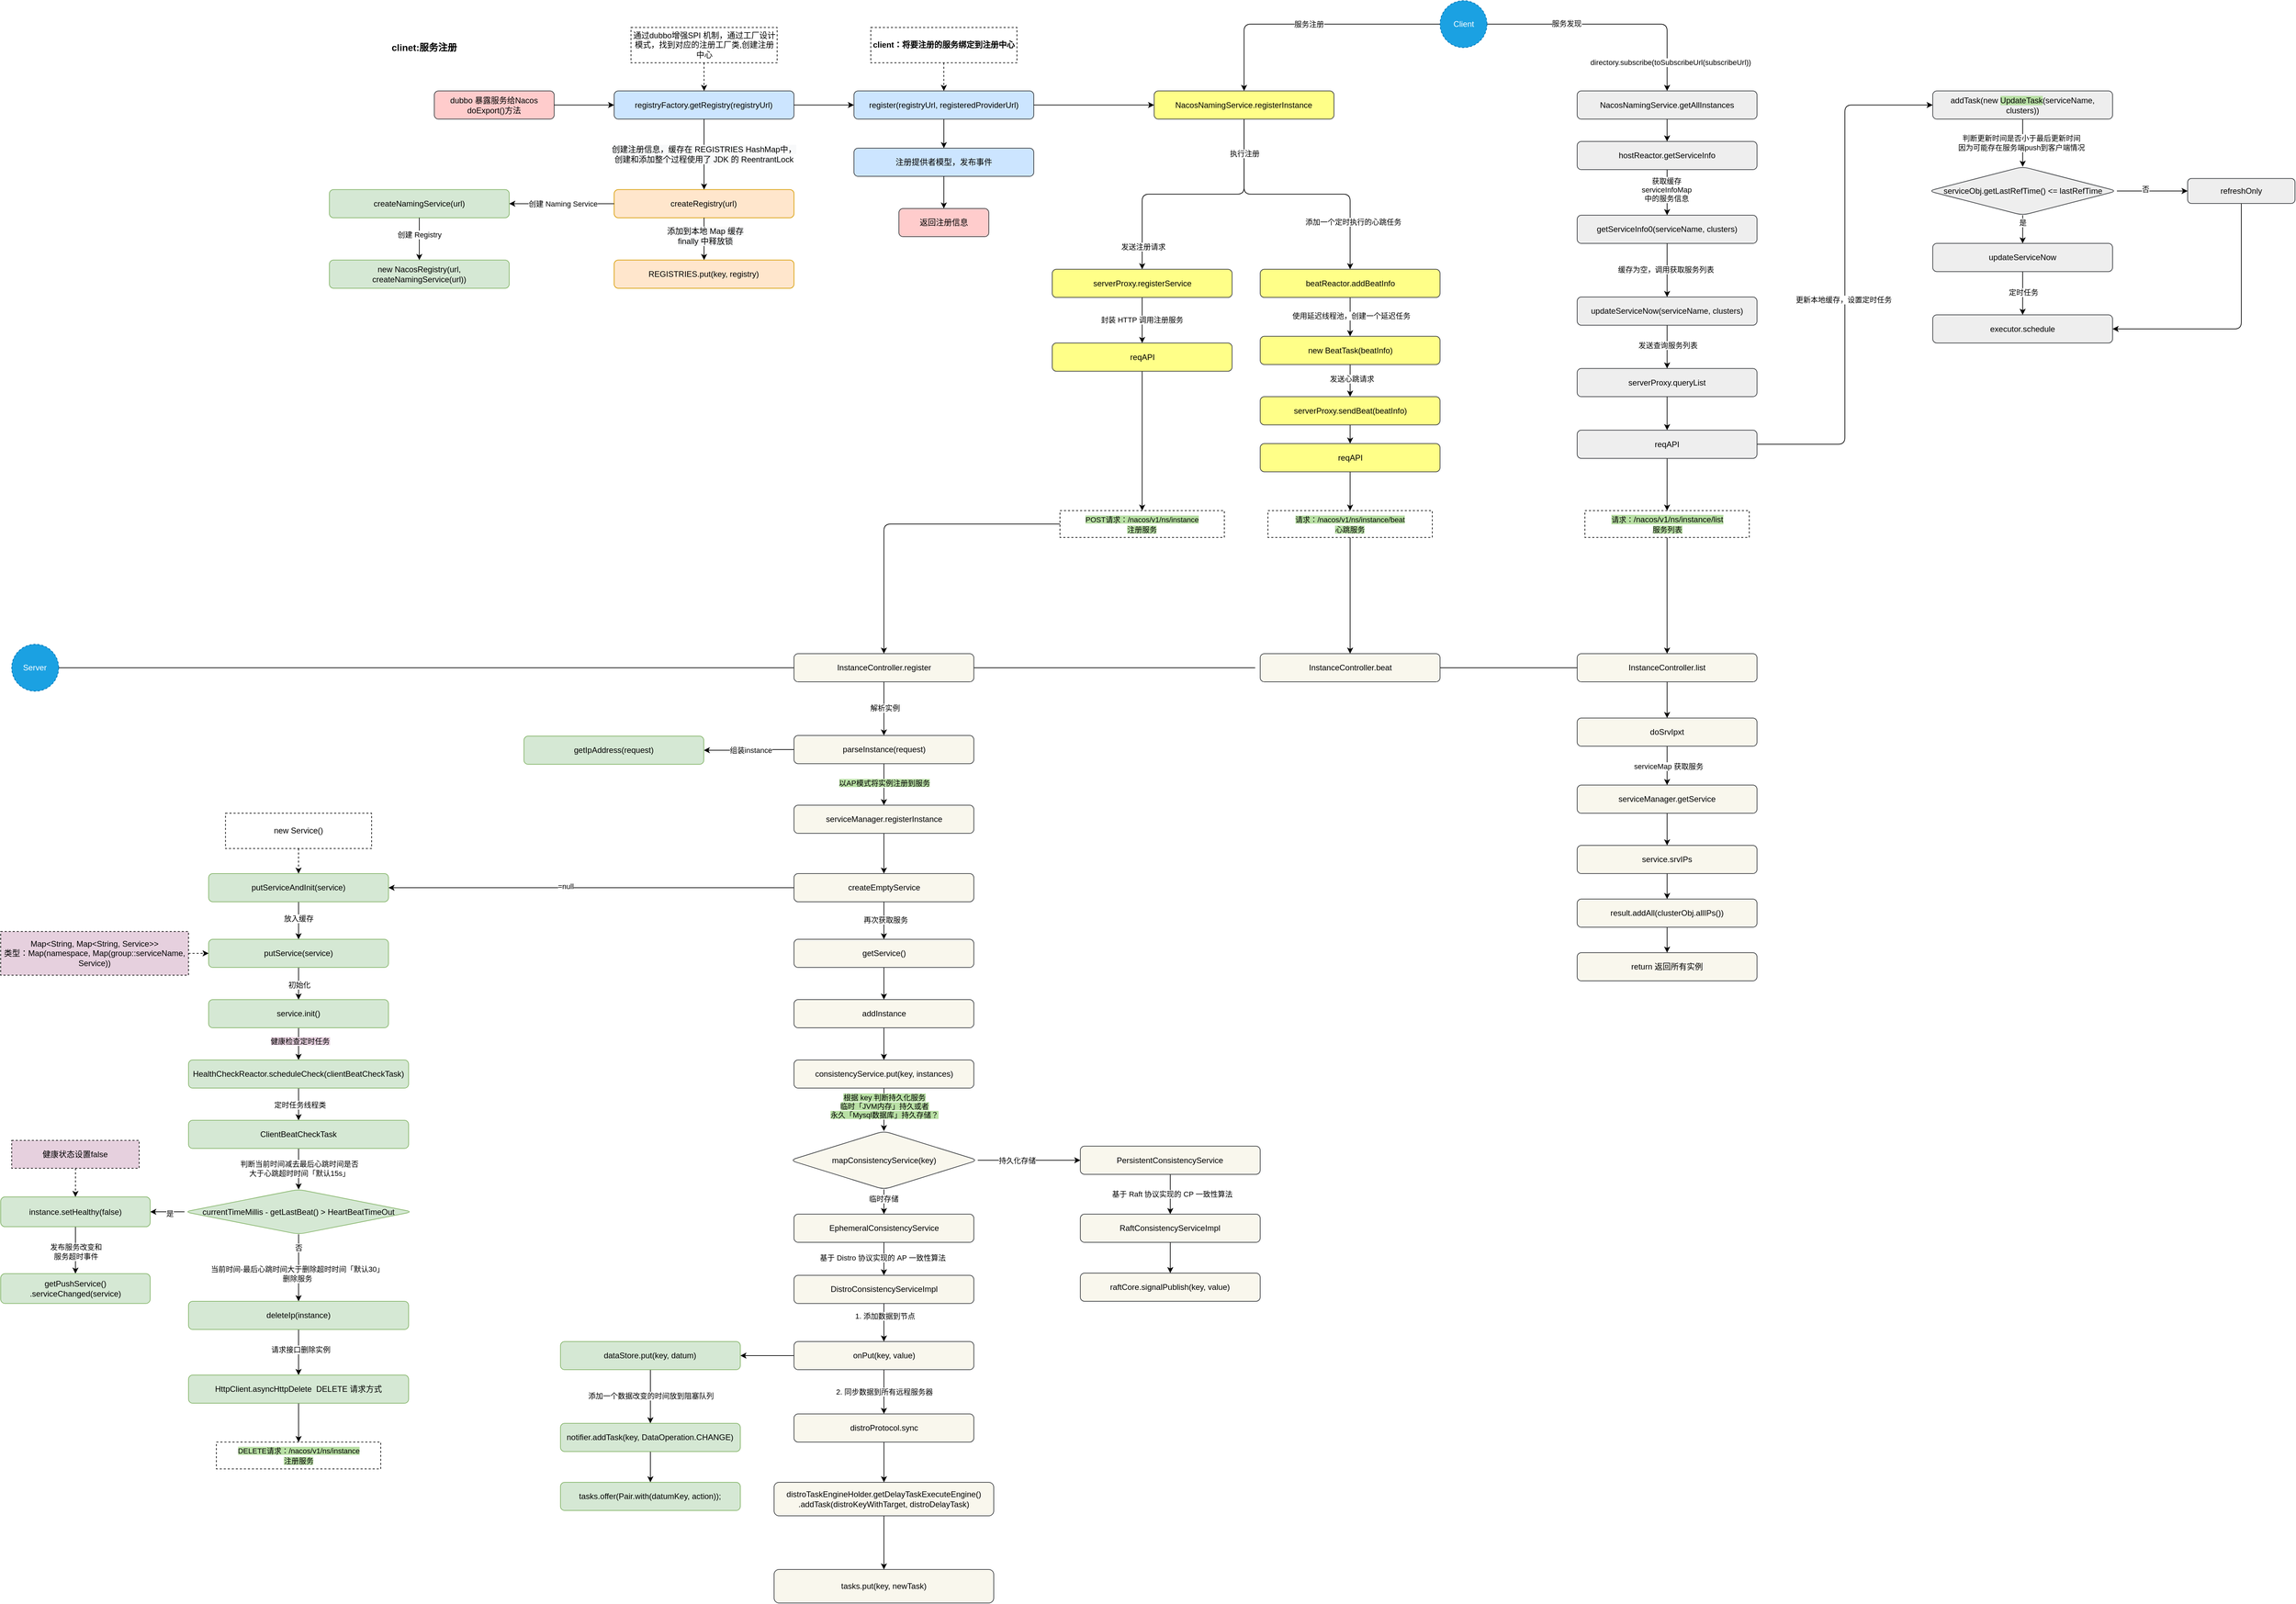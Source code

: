 <mxfile version="14.1.2" type="github">
  <diagram id="Wsj4afVeevuhm8IvAsYv" name="第 1 页">
    <mxGraphModel dx="4651" dy="886" grid="1" gridSize="10" guides="1" tooltips="1" connect="1" arrows="1" fold="1" page="1" pageScale="1" pageWidth="3300" pageHeight="2339" math="0" shadow="0">
      <root>
        <mxCell id="0" />
        <mxCell id="1" parent="0" />
        <mxCell id="NISNzgCOaCl-4DxK-km3-28" value="注册提供者模型，发布事件" style="rounded=1;whiteSpace=wrap;html=1;strokeColor=#36393d;fillColor=#cce5ff;" vertex="1" parent="1">
          <mxGeometry x="801.915" y="250.001" width="268.085" height="42.051" as="geometry" />
        </mxCell>
        <mxCell id="NISNzgCOaCl-4DxK-km3-29" value="" style="edgeStyle=orthogonalEdgeStyle;rounded=1;orthogonalLoop=1;jettySize=auto;html=1;" edge="1" parent="1" source="NISNzgCOaCl-4DxK-km3-24" target="NISNzgCOaCl-4DxK-km3-28">
          <mxGeometry relative="1" as="geometry" />
        </mxCell>
        <mxCell id="NISNzgCOaCl-4DxK-km3-33" value="" style="edgeStyle=orthogonalEdgeStyle;rounded=1;orthogonalLoop=1;jettySize=auto;html=1;" edge="1" parent="1" source="NISNzgCOaCl-4DxK-km3-28" target="NISNzgCOaCl-4DxK-km3-32">
          <mxGeometry relative="1" as="geometry" />
        </mxCell>
        <mxCell id="NISNzgCOaCl-4DxK-km3-32" value="返回注册信息" style="rounded=1;whiteSpace=wrap;html=1;strokeColor=#36393d;fillColor=#ffcccc;" vertex="1" parent="1">
          <mxGeometry x="868.936" y="340.001" width="134.043" height="42.051" as="geometry" />
        </mxCell>
        <mxCell id="NISNzgCOaCl-4DxK-km3-1" value="dubbo 暴露服务给Nacos&lt;br&gt;doExport()方法" style="rounded=1;whiteSpace=wrap;html=1;strokeColor=#36393d;fillColor=#ffcccc;" vertex="1" parent="1">
          <mxGeometry x="176.383" y="164.615" width="178.723" height="42.051" as="geometry" />
        </mxCell>
        <mxCell id="NISNzgCOaCl-4DxK-km3-2" value="registryFactory.getRegistry(registryUrl)" style="rounded=1;whiteSpace=wrap;html=1;strokeColor=#36393d;fillColor=#cce5ff;" vertex="1" parent="1">
          <mxGeometry x="444.468" y="164.615" width="268.085" height="42.051" as="geometry" />
        </mxCell>
        <mxCell id="NISNzgCOaCl-4DxK-km3-3" value="" style="edgeStyle=orthogonalEdgeStyle;rounded=1;orthogonalLoop=1;jettySize=auto;html=1;" edge="1" parent="1" source="NISNzgCOaCl-4DxK-km3-1" target="NISNzgCOaCl-4DxK-km3-2">
          <mxGeometry x="20" y="70" as="geometry" />
        </mxCell>
        <mxCell id="NISNzgCOaCl-4DxK-km3-6" value="" style="edgeStyle=orthogonalEdgeStyle;rounded=1;orthogonalLoop=1;jettySize=auto;html=1;dashed=1;" edge="1" parent="1" source="NISNzgCOaCl-4DxK-km3-5" target="NISNzgCOaCl-4DxK-km3-2">
          <mxGeometry x="20" y="70" as="geometry" />
        </mxCell>
        <mxCell id="NISNzgCOaCl-4DxK-km3-5" value="通过dubbo增强SPI 机制，通过工厂设计模式，找到对应的注册工厂类,创建注册中心" style="text;html=1;fillColor=none;align=center;verticalAlign=middle;whiteSpace=wrap;rounded=0;strokeColor=#000000;dashed=1;" vertex="1" parent="1">
          <mxGeometry x="469.601" y="70" width="217.819" height="52.564" as="geometry" />
        </mxCell>
        <mxCell id="NISNzgCOaCl-4DxK-km3-7" value="createRegistry(url)" style="rounded=1;whiteSpace=wrap;html=1;strokeColor=#d79b00;fillColor=#ffe6cc;" vertex="1" parent="1">
          <mxGeometry x="444.468" y="311.795" width="268.085" height="42.051" as="geometry" />
        </mxCell>
        <mxCell id="NISNzgCOaCl-4DxK-km3-8" value="" style="edgeStyle=orthogonalEdgeStyle;rounded=1;orthogonalLoop=1;jettySize=auto;html=1;" edge="1" parent="1" source="NISNzgCOaCl-4DxK-km3-2" target="NISNzgCOaCl-4DxK-km3-7">
          <mxGeometry x="20" y="70" as="geometry" />
        </mxCell>
        <mxCell id="NISNzgCOaCl-4DxK-km3-22" value="&lt;span style=&quot;font-size: 12px ; background-color: rgb(248 , 249 , 250)&quot;&gt;创建注册信息，缓存在&amp;nbsp;REGISTRIES HashMap中，&lt;br&gt;创建和添加整个过程使用了 JDK 的&amp;nbsp;ReentrantLock&lt;/span&gt;" style="edgeLabel;html=1;align=center;verticalAlign=middle;resizable=0;points=[];" vertex="1" connectable="0" parent="NISNzgCOaCl-4DxK-km3-8">
          <mxGeometry x="-0.013" y="-1" relative="1" as="geometry">
            <mxPoint as="offset" />
          </mxGeometry>
        </mxCell>
        <mxCell id="NISNzgCOaCl-4DxK-km3-11" value="createNamingService(url)" style="rounded=1;whiteSpace=wrap;html=1;strokeColor=#82b366;fillColor=#d5e8d4;" vertex="1" parent="1">
          <mxGeometry x="20" y="311.795" width="268.085" height="42.051" as="geometry" />
        </mxCell>
        <mxCell id="NISNzgCOaCl-4DxK-km3-12" value="" style="edgeStyle=orthogonalEdgeStyle;rounded=1;orthogonalLoop=1;jettySize=auto;html=1;" edge="1" parent="1" source="NISNzgCOaCl-4DxK-km3-7" target="NISNzgCOaCl-4DxK-km3-11">
          <mxGeometry x="20" y="70" as="geometry" />
        </mxCell>
        <mxCell id="NISNzgCOaCl-4DxK-km3-13" value="创建 Naming Service" style="edgeLabel;html=1;align=center;verticalAlign=middle;resizable=0;points=[];" vertex="1" connectable="0" parent="NISNzgCOaCl-4DxK-km3-12">
          <mxGeometry x="-0.114" y="3" relative="1" as="geometry">
            <mxPoint x="-7.65" y="-3" as="offset" />
          </mxGeometry>
        </mxCell>
        <mxCell id="NISNzgCOaCl-4DxK-km3-14" value="new NacosRegistry(url, createNamingService(url))" style="rounded=1;whiteSpace=wrap;html=1;strokeColor=#82b366;fillColor=#d5e8d4;" vertex="1" parent="1">
          <mxGeometry x="20" y="416.923" width="268.085" height="42.051" as="geometry" />
        </mxCell>
        <mxCell id="NISNzgCOaCl-4DxK-km3-15" value="" style="edgeStyle=orthogonalEdgeStyle;rounded=1;orthogonalLoop=1;jettySize=auto;html=1;" edge="1" parent="1" source="NISNzgCOaCl-4DxK-km3-11" target="NISNzgCOaCl-4DxK-km3-14">
          <mxGeometry x="20" y="70" as="geometry" />
        </mxCell>
        <mxCell id="NISNzgCOaCl-4DxK-km3-16" value="创建 Registry" style="edgeLabel;html=1;align=center;verticalAlign=middle;resizable=0;points=[];" vertex="1" connectable="0" parent="NISNzgCOaCl-4DxK-km3-15">
          <mxGeometry x="-0.2" relative="1" as="geometry">
            <mxPoint as="offset" />
          </mxGeometry>
        </mxCell>
        <mxCell id="NISNzgCOaCl-4DxK-km3-17" value="REGISTRIES.put(key, registry)" style="rounded=1;whiteSpace=wrap;html=1;strokeColor=#d79b00;fillColor=#ffe6cc;" vertex="1" parent="1">
          <mxGeometry x="444.468" y="416.919" width="268.085" height="42.051" as="geometry" />
        </mxCell>
        <mxCell id="NISNzgCOaCl-4DxK-km3-18" value="" style="edgeStyle=orthogonalEdgeStyle;rounded=1;orthogonalLoop=1;jettySize=auto;html=1;" edge="1" parent="1" source="NISNzgCOaCl-4DxK-km3-7" target="NISNzgCOaCl-4DxK-km3-17">
          <mxGeometry x="20" y="70" as="geometry" />
        </mxCell>
        <mxCell id="NISNzgCOaCl-4DxK-km3-23" value="&lt;span style=&quot;font-size: 12px ; background-color: rgb(248 , 249 , 250)&quot;&gt;添加到本地 Map 缓存&lt;/span&gt;&lt;br style=&quot;font-size: 12px&quot;&gt;&lt;span style=&quot;font-size: 12px ; background-color: rgb(248 , 249 , 250)&quot;&gt;finally 中释放锁&lt;/span&gt;" style="edgeLabel;html=1;align=center;verticalAlign=middle;resizable=0;points=[];" vertex="1" connectable="0" parent="NISNzgCOaCl-4DxK-km3-18">
          <mxGeometry x="-0.166" y="1" relative="1" as="geometry">
            <mxPoint as="offset" />
          </mxGeometry>
        </mxCell>
        <mxCell id="NISNzgCOaCl-4DxK-km3-24" value="register(registryUrl, registeredProviderUrl)" style="rounded=1;whiteSpace=wrap;html=1;strokeColor=#36393d;fillColor=#cce5ff;" vertex="1" parent="1">
          <mxGeometry x="801.915" y="164.615" width="268.085" height="42.051" as="geometry" />
        </mxCell>
        <mxCell id="NISNzgCOaCl-4DxK-km3-25" value="" style="edgeStyle=orthogonalEdgeStyle;rounded=1;orthogonalLoop=1;jettySize=auto;html=1;" edge="1" parent="1" source="NISNzgCOaCl-4DxK-km3-2" target="NISNzgCOaCl-4DxK-km3-24">
          <mxGeometry x="20" y="70" as="geometry" />
        </mxCell>
        <mxCell id="NISNzgCOaCl-4DxK-km3-27" value="" style="edgeStyle=orthogonalEdgeStyle;rounded=1;orthogonalLoop=1;jettySize=auto;html=1;dashed=1;" edge="1" parent="1" source="NISNzgCOaCl-4DxK-km3-26" target="NISNzgCOaCl-4DxK-km3-24">
          <mxGeometry x="20" y="70" as="geometry" />
        </mxCell>
        <mxCell id="NISNzgCOaCl-4DxK-km3-26" value="&lt;b&gt;client：将要注册的服务绑定到注册中心&lt;/b&gt;" style="text;html=1;fillColor=none;align=center;verticalAlign=middle;whiteSpace=wrap;rounded=0;strokeColor=#000000;dashed=1;" vertex="1" parent="1">
          <mxGeometry x="827.048" y="70" width="217.819" height="52.564" as="geometry" />
        </mxCell>
        <mxCell id="NISNzgCOaCl-4DxK-km3-35" value="&lt;span style=&quot;font-size: 14px&quot;&gt;&lt;b&gt;clinet:服务注册&lt;/b&gt;&lt;/span&gt;" style="text;html=1;align=center;verticalAlign=middle;resizable=0;points=[];autosize=1;" vertex="1" parent="1">
          <mxGeometry x="106.117" y="90" width="110" height="20" as="geometry" />
        </mxCell>
        <mxCell id="NISNzgCOaCl-4DxK-km3-72" value="" style="edgeStyle=orthogonalEdgeStyle;rounded=1;orthogonalLoop=1;jettySize=auto;html=1;" edge="1" parent="1" source="NISNzgCOaCl-4DxK-km3-69" target="NISNzgCOaCl-4DxK-km3-71">
          <mxGeometry relative="1" as="geometry" />
        </mxCell>
        <mxCell id="NISNzgCOaCl-4DxK-km3-76" value="添加一个定时执行的心跳任务" style="edgeLabel;html=1;align=center;verticalAlign=middle;resizable=0;points=[];" vertex="1" connectable="0" parent="NISNzgCOaCl-4DxK-km3-72">
          <mxGeometry x="0.628" y="4" relative="1" as="geometry">
            <mxPoint as="offset" />
          </mxGeometry>
        </mxCell>
        <mxCell id="NISNzgCOaCl-4DxK-km3-75" style="edgeStyle=orthogonalEdgeStyle;rounded=1;orthogonalLoop=1;jettySize=auto;html=1;" edge="1" parent="1" source="NISNzgCOaCl-4DxK-km3-69" target="NISNzgCOaCl-4DxK-km3-74">
          <mxGeometry relative="1" as="geometry" />
        </mxCell>
        <mxCell id="NISNzgCOaCl-4DxK-km3-77" value="执行注册" style="edgeLabel;html=1;align=center;verticalAlign=middle;resizable=0;points=[];" vertex="1" connectable="0" parent="NISNzgCOaCl-4DxK-km3-75">
          <mxGeometry x="-0.722" relative="1" as="geometry">
            <mxPoint y="-1" as="offset" />
          </mxGeometry>
        </mxCell>
        <mxCell id="NISNzgCOaCl-4DxK-km3-89" value="发送注册请求" style="edgeLabel;html=1;align=center;verticalAlign=middle;resizable=0;points=[];" vertex="1" connectable="0" parent="NISNzgCOaCl-4DxK-km3-75">
          <mxGeometry x="0.816" y="1" relative="1" as="geometry">
            <mxPoint as="offset" />
          </mxGeometry>
        </mxCell>
        <mxCell id="NISNzgCOaCl-4DxK-km3-69" value="NacosNamingService.registerInstance" style="rounded=1;whiteSpace=wrap;html=1;strokeColor=#36393d;fillColor=#ffff88;" vertex="1" parent="1">
          <mxGeometry x="1249.41" y="164.615" width="268.085" height="42.051" as="geometry" />
        </mxCell>
        <mxCell id="NISNzgCOaCl-4DxK-km3-70" value="" style="edgeStyle=orthogonalEdgeStyle;rounded=1;orthogonalLoop=1;jettySize=auto;html=1;" edge="1" parent="1" source="NISNzgCOaCl-4DxK-km3-24" target="NISNzgCOaCl-4DxK-km3-69">
          <mxGeometry x="20" y="70" as="geometry" />
        </mxCell>
        <mxCell id="NISNzgCOaCl-4DxK-km3-84" value="" style="edgeStyle=orthogonalEdgeStyle;rounded=1;orthogonalLoop=1;jettySize=auto;html=1;" edge="1" parent="1" source="NISNzgCOaCl-4DxK-km3-71" target="NISNzgCOaCl-4DxK-km3-83">
          <mxGeometry relative="1" as="geometry" />
        </mxCell>
        <mxCell id="NISNzgCOaCl-4DxK-km3-85" value="使用延迟线程池，创建一个延迟任务" style="edgeLabel;html=1;align=center;verticalAlign=middle;resizable=0;points=[];" vertex="1" connectable="0" parent="NISNzgCOaCl-4DxK-km3-84">
          <mxGeometry x="-0.095" y="1" relative="1" as="geometry">
            <mxPoint y="1" as="offset" />
          </mxGeometry>
        </mxCell>
        <mxCell id="NISNzgCOaCl-4DxK-km3-71" value="beatReactor.addBeatInfo" style="rounded=1;whiteSpace=wrap;html=1;strokeColor=#36393d;fillColor=#ffff88;" vertex="1" parent="1">
          <mxGeometry x="1407.5" y="430.637" width="268.085" height="42.051" as="geometry" />
        </mxCell>
        <mxCell id="NISNzgCOaCl-4DxK-km3-79" value="" style="edgeStyle=orthogonalEdgeStyle;rounded=1;orthogonalLoop=1;jettySize=auto;html=1;" edge="1" parent="1" source="NISNzgCOaCl-4DxK-km3-74" target="NISNzgCOaCl-4DxK-km3-78">
          <mxGeometry relative="1" as="geometry" />
        </mxCell>
        <mxCell id="NISNzgCOaCl-4DxK-km3-80" value="&lt;span style=&quot;background-color: rgb(185 , 224 , 165)&quot;&gt;&lt;br&gt;&lt;/span&gt;" style="edgeLabel;html=1;align=center;verticalAlign=middle;resizable=0;points=[];" vertex="1" connectable="0" parent="NISNzgCOaCl-4DxK-km3-79">
          <mxGeometry x="-0.144" y="5" relative="1" as="geometry">
            <mxPoint x="-5" y="149.38" as="offset" />
          </mxGeometry>
        </mxCell>
        <mxCell id="NISNzgCOaCl-4DxK-km3-81" value="封装 HTTP 调用注册服务" style="edgeLabel;html=1;align=center;verticalAlign=middle;resizable=0;points=[];" vertex="1" connectable="0" parent="NISNzgCOaCl-4DxK-km3-79">
          <mxGeometry x="-0.059" y="-1" relative="1" as="geometry">
            <mxPoint y="1" as="offset" />
          </mxGeometry>
        </mxCell>
        <mxCell id="NISNzgCOaCl-4DxK-km3-74" value="serverProxy.registerService" style="rounded=1;whiteSpace=wrap;html=1;strokeColor=#36393d;fillColor=#ffff88;" vertex="1" parent="1">
          <mxGeometry x="1097.5" y="430.637" width="268.085" height="42.051" as="geometry" />
        </mxCell>
        <mxCell id="NISNzgCOaCl-4DxK-km3-82" style="edgeStyle=orthogonalEdgeStyle;rounded=1;orthogonalLoop=1;jettySize=auto;html=1;entryX=0.5;entryY=0;entryDx=0;entryDy=0;" edge="1" parent="1" source="NISNzgCOaCl-4DxK-km3-78" target="NISNzgCOaCl-4DxK-km3-95">
          <mxGeometry relative="1" as="geometry">
            <mxPoint x="1231.543" y="630.64" as="targetPoint" />
          </mxGeometry>
        </mxCell>
        <mxCell id="NISNzgCOaCl-4DxK-km3-78" value="reqAPI" style="rounded=1;whiteSpace=wrap;html=1;strokeColor=#36393d;fillColor=#ffff88;" vertex="1" parent="1">
          <mxGeometry x="1097.5" y="540.638" width="268.085" height="42.051" as="geometry" />
        </mxCell>
        <mxCell id="NISNzgCOaCl-4DxK-km3-87" value="" style="edgeStyle=orthogonalEdgeStyle;rounded=1;orthogonalLoop=1;jettySize=auto;html=1;" edge="1" parent="1" source="NISNzgCOaCl-4DxK-km3-83" target="NISNzgCOaCl-4DxK-km3-86">
          <mxGeometry relative="1" as="geometry" />
        </mxCell>
        <mxCell id="NISNzgCOaCl-4DxK-km3-88" value="发送心跳请求" style="edgeLabel;html=1;align=center;verticalAlign=middle;resizable=0;points=[];" vertex="1" connectable="0" parent="NISNzgCOaCl-4DxK-km3-87">
          <mxGeometry x="-0.144" y="2" relative="1" as="geometry">
            <mxPoint y="1" as="offset" />
          </mxGeometry>
        </mxCell>
        <mxCell id="NISNzgCOaCl-4DxK-km3-83" value="new BeatTask(beatInfo)" style="rounded=1;whiteSpace=wrap;html=1;strokeColor=#36393d;fillColor=#ffff88;" vertex="1" parent="1">
          <mxGeometry x="1407.5" y="530.638" width="268.085" height="42.051" as="geometry" />
        </mxCell>
        <mxCell id="NISNzgCOaCl-4DxK-km3-91" value="" style="edgeStyle=orthogonalEdgeStyle;rounded=1;orthogonalLoop=1;jettySize=auto;html=1;" edge="1" parent="1" source="NISNzgCOaCl-4DxK-km3-86" target="NISNzgCOaCl-4DxK-km3-90">
          <mxGeometry relative="1" as="geometry" />
        </mxCell>
        <mxCell id="NISNzgCOaCl-4DxK-km3-86" value="serverProxy.sendBeat(beatInfo)" style="rounded=1;whiteSpace=wrap;html=1;strokeColor=#36393d;fillColor=#ffff88;" vertex="1" parent="1">
          <mxGeometry x="1407.5" y="620.639" width="268.085" height="42.051" as="geometry" />
        </mxCell>
        <mxCell id="NISNzgCOaCl-4DxK-km3-94" value="" style="edgeStyle=orthogonalEdgeStyle;rounded=1;orthogonalLoop=1;jettySize=auto;html=1;" edge="1" parent="1" source="NISNzgCOaCl-4DxK-km3-90" target="NISNzgCOaCl-4DxK-km3-93">
          <mxGeometry relative="1" as="geometry" />
        </mxCell>
        <mxCell id="NISNzgCOaCl-4DxK-km3-90" value="reqAPI" style="rounded=1;whiteSpace=wrap;html=1;strokeColor=#36393d;fillColor=#ffff88;" vertex="1" parent="1">
          <mxGeometry x="1407.5" y="690.641" width="268.085" height="42.051" as="geometry" />
        </mxCell>
        <mxCell id="NISNzgCOaCl-4DxK-km3-159" style="edgeStyle=orthogonalEdgeStyle;rounded=1;orthogonalLoop=1;jettySize=auto;html=1;endArrow=classic;endFill=1;entryX=0.5;entryY=0;entryDx=0;entryDy=0;" edge="1" parent="1" source="NISNzgCOaCl-4DxK-km3-93" target="NISNzgCOaCl-4DxK-km3-155">
          <mxGeometry relative="1" as="geometry">
            <mxPoint x="1542" y="1140" as="targetPoint" />
          </mxGeometry>
        </mxCell>
        <mxCell id="NISNzgCOaCl-4DxK-km3-93" value="&lt;span style=&quot;font-size: 11px ; background-color: rgb(185 , 224 , 165)&quot;&gt;请求：/nacos/v1/ns/instance&lt;/span&gt;&lt;span style=&quot;background-color: rgb(185 , 224 , 165) ; font-size: 11px&quot;&gt;/beat&lt;br&gt;心跳服务&lt;/span&gt;&lt;span style=&quot;font-size: 11px ; background-color: rgb(185 , 224 , 165)&quot;&gt;&lt;br&gt;&lt;/span&gt;" style="text;html=1;fillColor=none;align=center;verticalAlign=middle;whiteSpace=wrap;rounded=0;dashed=1;strokeColor=#000000;" vertex="1" parent="1">
          <mxGeometry x="1419.04" y="790.64" width="245" height="40" as="geometry" />
        </mxCell>
        <mxCell id="NISNzgCOaCl-4DxK-km3-158" style="edgeStyle=orthogonalEdgeStyle;rounded=1;orthogonalLoop=1;jettySize=auto;html=1;entryX=0.5;entryY=0;entryDx=0;entryDy=0;endArrow=classic;endFill=1;" edge="1" parent="1" source="NISNzgCOaCl-4DxK-km3-95" target="NISNzgCOaCl-4DxK-km3-154">
          <mxGeometry relative="1" as="geometry" />
        </mxCell>
        <mxCell id="NISNzgCOaCl-4DxK-km3-95" value="&lt;span style=&quot;font-size: 11px ; background-color: rgb(185 , 224 , 165)&quot;&gt;POST请求：/nacos/v1/ns/instance&lt;/span&gt;&lt;br style=&quot;font-size: 11px ; background-color: rgb(185 , 224 , 165)&quot;&gt;&lt;span style=&quot;font-size: 11px ; background-color: rgb(185 , 224 , 165)&quot;&gt;注册服务&lt;/span&gt;&lt;span style=&quot;font-size: 11px ; background-color: rgb(185 , 224 , 165)&quot;&gt;&lt;br&gt;&lt;/span&gt;" style="text;html=1;fillColor=none;align=center;verticalAlign=middle;whiteSpace=wrap;rounded=0;dashed=1;strokeColor=#000000;" vertex="1" parent="1">
          <mxGeometry x="1109.04" y="790.64" width="245" height="40" as="geometry" />
        </mxCell>
        <mxCell id="NISNzgCOaCl-4DxK-km3-97" value="服务注册" style="edgeStyle=orthogonalEdgeStyle;rounded=1;orthogonalLoop=1;jettySize=auto;html=1;" edge="1" parent="1" source="NISNzgCOaCl-4DxK-km3-96" target="NISNzgCOaCl-4DxK-km3-69">
          <mxGeometry relative="1" as="geometry" />
        </mxCell>
        <mxCell id="NISNzgCOaCl-4DxK-km3-99" style="edgeStyle=orthogonalEdgeStyle;rounded=1;orthogonalLoop=1;jettySize=auto;html=1;" edge="1" parent="1" source="NISNzgCOaCl-4DxK-km3-96" target="NISNzgCOaCl-4DxK-km3-98">
          <mxGeometry relative="1" as="geometry" />
        </mxCell>
        <mxCell id="NISNzgCOaCl-4DxK-km3-100" value="服务发现" style="edgeLabel;html=1;align=center;verticalAlign=middle;resizable=0;points=[];" vertex="1" connectable="0" parent="NISNzgCOaCl-4DxK-km3-99">
          <mxGeometry x="-0.357" y="1" relative="1" as="geometry">
            <mxPoint as="offset" />
          </mxGeometry>
        </mxCell>
        <mxCell id="NISNzgCOaCl-4DxK-km3-101" value="directory.subscribe(toSubscribeUrl(subscribeUrl))" style="edgeLabel;html=1;align=center;verticalAlign=middle;resizable=0;points=[];" vertex="1" connectable="0" parent="NISNzgCOaCl-4DxK-km3-99">
          <mxGeometry x="0.685" y="5" relative="1" as="geometry">
            <mxPoint y="15.71" as="offset" />
          </mxGeometry>
        </mxCell>
        <mxCell id="NISNzgCOaCl-4DxK-km3-96" value="Client" style="ellipse;whiteSpace=wrap;html=1;aspect=fixed;rounded=0;dashed=1;strokeColor=#006EAF;fillColor=#1ba1e2;fontColor=#ffffff;" vertex="1" parent="1">
          <mxGeometry x="1675.59" y="30" width="70" height="70" as="geometry" />
        </mxCell>
        <mxCell id="NISNzgCOaCl-4DxK-km3-103" value="" style="edgeStyle=orthogonalEdgeStyle;rounded=1;orthogonalLoop=1;jettySize=auto;html=1;" edge="1" parent="1" source="NISNzgCOaCl-4DxK-km3-98" target="NISNzgCOaCl-4DxK-km3-102">
          <mxGeometry relative="1" as="geometry" />
        </mxCell>
        <mxCell id="NISNzgCOaCl-4DxK-km3-98" value="NacosNamingService.getAllInstances" style="rounded=1;whiteSpace=wrap;html=1;fillColor=#eeeeee;strokeColor=#36393d;" vertex="1" parent="1">
          <mxGeometry x="1880.0" y="164.615" width="268.085" height="42.051" as="geometry" />
        </mxCell>
        <mxCell id="NISNzgCOaCl-4DxK-km3-105" value="" style="edgeStyle=orthogonalEdgeStyle;rounded=1;orthogonalLoop=1;jettySize=auto;html=1;" edge="1" parent="1" source="NISNzgCOaCl-4DxK-km3-102" target="NISNzgCOaCl-4DxK-km3-104">
          <mxGeometry relative="1" as="geometry" />
        </mxCell>
        <mxCell id="NISNzgCOaCl-4DxK-km3-106" value="获取缓存&lt;br&gt;serviceInfoMap&lt;br&gt;中的服务信息" style="edgeLabel;html=1;align=center;verticalAlign=middle;resizable=0;points=[];" vertex="1" connectable="0" parent="NISNzgCOaCl-4DxK-km3-105">
          <mxGeometry x="-0.144" y="-1" relative="1" as="geometry">
            <mxPoint y="1" as="offset" />
          </mxGeometry>
        </mxCell>
        <mxCell id="NISNzgCOaCl-4DxK-km3-102" value="hostReactor.getServiceInfo" style="rounded=1;whiteSpace=wrap;html=1;fillColor=#eeeeee;strokeColor=#36393d;" vertex="1" parent="1">
          <mxGeometry x="1880.0" y="239.997" width="268.085" height="42.051" as="geometry" />
        </mxCell>
        <mxCell id="NISNzgCOaCl-4DxK-km3-108" value="" style="edgeStyle=orthogonalEdgeStyle;rounded=1;orthogonalLoop=1;jettySize=auto;html=1;" edge="1" parent="1" source="NISNzgCOaCl-4DxK-km3-104" target="NISNzgCOaCl-4DxK-km3-107">
          <mxGeometry relative="1" as="geometry" />
        </mxCell>
        <mxCell id="NISNzgCOaCl-4DxK-km3-109" value="缓存为空，调用获取服务列表" style="edgeLabel;html=1;align=center;verticalAlign=middle;resizable=0;points=[];" vertex="1" connectable="0" parent="NISNzgCOaCl-4DxK-km3-108">
          <mxGeometry x="-0.058" y="-2" relative="1" as="geometry">
            <mxPoint y="1" as="offset" />
          </mxGeometry>
        </mxCell>
        <mxCell id="NISNzgCOaCl-4DxK-km3-104" value="getServiceInfo0(serviceName, clusters)" style="rounded=1;whiteSpace=wrap;html=1;fillColor=#eeeeee;strokeColor=#36393d;" vertex="1" parent="1">
          <mxGeometry x="1880.0" y="349.998" width="268.085" height="42.051" as="geometry" />
        </mxCell>
        <mxCell id="NISNzgCOaCl-4DxK-km3-112" value="" style="edgeStyle=orthogonalEdgeStyle;rounded=1;orthogonalLoop=1;jettySize=auto;html=1;" edge="1" parent="1" source="NISNzgCOaCl-4DxK-km3-107" target="NISNzgCOaCl-4DxK-km3-111">
          <mxGeometry relative="1" as="geometry" />
        </mxCell>
        <mxCell id="NISNzgCOaCl-4DxK-km3-113" value="发送查询服务列表" style="edgeLabel;html=1;align=center;verticalAlign=middle;resizable=0;points=[];" vertex="1" connectable="0" parent="NISNzgCOaCl-4DxK-km3-112">
          <mxGeometry x="-0.073" y="1" relative="1" as="geometry">
            <mxPoint as="offset" />
          </mxGeometry>
        </mxCell>
        <mxCell id="NISNzgCOaCl-4DxK-km3-107" value="updateServiceNow(serviceName, clusters)" style="rounded=1;whiteSpace=wrap;html=1;fillColor=#eeeeee;strokeColor=#36393d;" vertex="1" parent="1">
          <mxGeometry x="1880.0" y="472.049" width="268.085" height="42.051" as="geometry" />
        </mxCell>
        <mxCell id="NISNzgCOaCl-4DxK-km3-141" style="edgeStyle=orthogonalEdgeStyle;rounded=1;orthogonalLoop=1;jettySize=auto;html=1;" edge="1" parent="1" source="NISNzgCOaCl-4DxK-km3-110" target="NISNzgCOaCl-4DxK-km3-139">
          <mxGeometry relative="1" as="geometry" />
        </mxCell>
        <mxCell id="NISNzgCOaCl-4DxK-km3-110" value="&lt;span style=&quot;background-color: rgb(185 , 224 , 165)&quot;&gt;&lt;span style=&quot;font-size: 11px&quot;&gt;请求：&lt;/span&gt;/nacos/v1/ns/instance/list&lt;/span&gt;&lt;span style=&quot;font-size: 11px&quot;&gt;&lt;span style=&quot;background-color: rgb(185 , 224 , 165)&quot;&gt;&lt;br&gt;服务列表&lt;/span&gt;&lt;/span&gt;&lt;span style=&quot;font-size: 11px ; background-color: rgb(185 , 224 , 165)&quot;&gt;&lt;br&gt;&lt;/span&gt;" style="text;html=1;fillColor=none;align=center;verticalAlign=middle;whiteSpace=wrap;rounded=0;dashed=1;strokeColor=#000000;" vertex="1" parent="1">
          <mxGeometry x="1891.54" y="790.64" width="245" height="40" as="geometry" />
        </mxCell>
        <mxCell id="NISNzgCOaCl-4DxK-km3-118" value="" style="edgeStyle=orthogonalEdgeStyle;rounded=1;orthogonalLoop=1;jettySize=auto;html=1;" edge="1" parent="1" source="NISNzgCOaCl-4DxK-km3-111" target="NISNzgCOaCl-4DxK-km3-117">
          <mxGeometry relative="1" as="geometry" />
        </mxCell>
        <mxCell id="NISNzgCOaCl-4DxK-km3-111" value="serverProxy.queryList" style="rounded=1;whiteSpace=wrap;html=1;fillColor=#eeeeee;strokeColor=#36393d;" vertex="1" parent="1">
          <mxGeometry x="1880.0" y="578.591" width="268.085" height="42.051" as="geometry" />
        </mxCell>
        <mxCell id="NISNzgCOaCl-4DxK-km3-119" value="" style="edgeStyle=orthogonalEdgeStyle;rounded=1;orthogonalLoop=1;jettySize=auto;html=1;" edge="1" parent="1" source="NISNzgCOaCl-4DxK-km3-117" target="NISNzgCOaCl-4DxK-km3-110">
          <mxGeometry relative="1" as="geometry" />
        </mxCell>
        <mxCell id="NISNzgCOaCl-4DxK-km3-121" value="" style="edgeStyle=orthogonalEdgeStyle;rounded=1;orthogonalLoop=1;jettySize=auto;html=1;entryX=0;entryY=0.5;entryDx=0;entryDy=0;" edge="1" parent="1" source="NISNzgCOaCl-4DxK-km3-117" target="NISNzgCOaCl-4DxK-km3-120">
          <mxGeometry relative="1" as="geometry" />
        </mxCell>
        <mxCell id="NISNzgCOaCl-4DxK-km3-122" value="更新本地缓存，设置定时任务" style="edgeLabel;html=1;align=center;verticalAlign=middle;resizable=0;points=[];" vertex="1" connectable="0" parent="NISNzgCOaCl-4DxK-km3-121">
          <mxGeometry x="-0.098" y="1" relative="1" as="geometry">
            <mxPoint x="-1" as="offset" />
          </mxGeometry>
        </mxCell>
        <mxCell id="NISNzgCOaCl-4DxK-km3-117" value="reqAPI" style="rounded=1;whiteSpace=wrap;html=1;fillColor=#eeeeee;strokeColor=#36393d;" vertex="1" parent="1">
          <mxGeometry x="1880.0" y="670.642" width="268.085" height="42.051" as="geometry" />
        </mxCell>
        <mxCell id="NISNzgCOaCl-4DxK-km3-126" value="" style="edgeStyle=orthogonalEdgeStyle;rounded=1;orthogonalLoop=1;jettySize=auto;html=1;" edge="1" parent="1" source="NISNzgCOaCl-4DxK-km3-120" target="NISNzgCOaCl-4DxK-km3-125">
          <mxGeometry relative="1" as="geometry" />
        </mxCell>
        <mxCell id="NISNzgCOaCl-4DxK-km3-127" value="判断更新时间是否小于最后更新时间&lt;br&gt;因为可能存在服务端push到客户端情况" style="edgeLabel;html=1;align=center;verticalAlign=middle;resizable=0;points=[];" vertex="1" connectable="0" parent="NISNzgCOaCl-4DxK-km3-126">
          <mxGeometry x="-0.017" y="-2" relative="1" as="geometry">
            <mxPoint as="offset" />
          </mxGeometry>
        </mxCell>
        <mxCell id="NISNzgCOaCl-4DxK-km3-120" value="addTask(new &lt;span style=&quot;background-color: rgb(185 , 224 , 165)&quot;&gt;UpdateTask&lt;/span&gt;(serviceName, clusters))" style="rounded=1;whiteSpace=wrap;html=1;fillColor=#eeeeee;strokeColor=#36393d;" vertex="1" parent="1">
          <mxGeometry x="2409.995" y="164.612" width="268.085" height="42.051" as="geometry" />
        </mxCell>
        <mxCell id="NISNzgCOaCl-4DxK-km3-129" value="" style="edgeStyle=orthogonalEdgeStyle;rounded=1;orthogonalLoop=1;jettySize=auto;html=1;" edge="1" parent="1" source="NISNzgCOaCl-4DxK-km3-125" target="NISNzgCOaCl-4DxK-km3-128">
          <mxGeometry relative="1" as="geometry" />
        </mxCell>
        <mxCell id="NISNzgCOaCl-4DxK-km3-130" value="否" style="edgeLabel;html=1;align=center;verticalAlign=middle;resizable=0;points=[];" vertex="1" connectable="0" parent="NISNzgCOaCl-4DxK-km3-129">
          <mxGeometry x="-0.194" y="3" relative="1" as="geometry">
            <mxPoint as="offset" />
          </mxGeometry>
        </mxCell>
        <mxCell id="NISNzgCOaCl-4DxK-km3-132" value="" style="edgeStyle=orthogonalEdgeStyle;rounded=1;orthogonalLoop=1;jettySize=auto;html=1;" edge="1" parent="1" source="NISNzgCOaCl-4DxK-km3-125" target="NISNzgCOaCl-4DxK-km3-131">
          <mxGeometry relative="1" as="geometry" />
        </mxCell>
        <mxCell id="NISNzgCOaCl-4DxK-km3-133" value="是" style="edgeLabel;html=1;align=center;verticalAlign=middle;resizable=0;points=[];" vertex="1" connectable="0" parent="NISNzgCOaCl-4DxK-km3-132">
          <mxGeometry x="-0.094" y="3" relative="1" as="geometry">
            <mxPoint x="-3.02" y="-7.79" as="offset" />
          </mxGeometry>
        </mxCell>
        <mxCell id="NISNzgCOaCl-4DxK-km3-125" value="serviceObj.getLastRefTime() &amp;lt;= lastRefTime" style="rhombus;whiteSpace=wrap;html=1;rounded=1;strokeColor=#36393d;fillColor=#eeeeee;" vertex="1" parent="1">
          <mxGeometry x="2403.56" y="277.69" width="280.96" height="72.31" as="geometry" />
        </mxCell>
        <mxCell id="NISNzgCOaCl-4DxK-km3-136" style="edgeStyle=orthogonalEdgeStyle;rounded=1;orthogonalLoop=1;jettySize=auto;html=1;entryX=1;entryY=0.5;entryDx=0;entryDy=0;exitX=0.5;exitY=1;exitDx=0;exitDy=0;" edge="1" parent="1" source="NISNzgCOaCl-4DxK-km3-128" target="NISNzgCOaCl-4DxK-km3-134">
          <mxGeometry relative="1" as="geometry">
            <Array as="points">
              <mxPoint x="2870" y="520" />
            </Array>
          </mxGeometry>
        </mxCell>
        <mxCell id="NISNzgCOaCl-4DxK-km3-128" value="refreshOnly" style="rounded=1;whiteSpace=wrap;html=1;fillColor=#eeeeee;strokeColor=#36393d;" vertex="1" parent="1">
          <mxGeometry x="2790" y="295.26" width="160" height="37.18" as="geometry" />
        </mxCell>
        <mxCell id="NISNzgCOaCl-4DxK-km3-135" value="" style="edgeStyle=orthogonalEdgeStyle;rounded=1;orthogonalLoop=1;jettySize=auto;html=1;" edge="1" parent="1" source="NISNzgCOaCl-4DxK-km3-131" target="NISNzgCOaCl-4DxK-km3-134">
          <mxGeometry relative="1" as="geometry" />
        </mxCell>
        <mxCell id="NISNzgCOaCl-4DxK-km3-137" value="定时任务" style="edgeLabel;html=1;align=center;verticalAlign=middle;resizable=0;points=[];" vertex="1" connectable="0" parent="NISNzgCOaCl-4DxK-km3-135">
          <mxGeometry x="-0.038" y="1" relative="1" as="geometry">
            <mxPoint as="offset" />
          </mxGeometry>
        </mxCell>
        <mxCell id="NISNzgCOaCl-4DxK-km3-131" value="updateServiceNow" style="rounded=1;whiteSpace=wrap;html=1;fillColor=#eeeeee;strokeColor=#36393d;" vertex="1" parent="1">
          <mxGeometry x="2409.995" y="392.052" width="268.085" height="42.051" as="geometry" />
        </mxCell>
        <mxCell id="NISNzgCOaCl-4DxK-km3-134" value="executor.schedule" style="rounded=1;whiteSpace=wrap;html=1;fillColor=#eeeeee;strokeColor=#36393d;" vertex="1" parent="1">
          <mxGeometry x="2409.995" y="498.582" width="268.085" height="42.051" as="geometry" />
        </mxCell>
        <mxCell id="NISNzgCOaCl-4DxK-km3-140" style="edgeStyle=orthogonalEdgeStyle;rounded=1;orthogonalLoop=1;jettySize=auto;html=1;endArrow=none;endFill=0;entryX=0;entryY=0.5;entryDx=0;entryDy=0;" edge="1" parent="1" source="NISNzgCOaCl-4DxK-km3-138" target="NISNzgCOaCl-4DxK-km3-154">
          <mxGeometry relative="1" as="geometry">
            <mxPoint x="930" y="1025" as="targetPoint" />
          </mxGeometry>
        </mxCell>
        <mxCell id="NISNzgCOaCl-4DxK-km3-138" value="Server" style="ellipse;whiteSpace=wrap;html=1;aspect=fixed;rounded=0;dashed=1;strokeColor=#006EAF;fillColor=#1ba1e2;fontColor=#ffffff;" vertex="1" parent="1">
          <mxGeometry x="-453.54" y="990" width="70" height="70" as="geometry" />
        </mxCell>
        <mxCell id="NISNzgCOaCl-4DxK-km3-143" value="" style="edgeStyle=orthogonalEdgeStyle;rounded=1;orthogonalLoop=1;jettySize=auto;html=1;" edge="1" parent="1" source="NISNzgCOaCl-4DxK-km3-139" target="NISNzgCOaCl-4DxK-km3-142">
          <mxGeometry relative="1" as="geometry" />
        </mxCell>
        <mxCell id="NISNzgCOaCl-4DxK-km3-139" value="InstanceController.list" style="rounded=1;whiteSpace=wrap;html=1;fillColor=#f9f7ed;strokeColor=#36393d;" vertex="1" parent="1">
          <mxGeometry x="1880.0" y="1003.979" width="268.085" height="42.051" as="geometry" />
        </mxCell>
        <mxCell id="NISNzgCOaCl-4DxK-km3-145" value="" style="edgeStyle=orthogonalEdgeStyle;rounded=1;orthogonalLoop=1;jettySize=auto;html=1;" edge="1" parent="1" source="NISNzgCOaCl-4DxK-km3-142" target="NISNzgCOaCl-4DxK-km3-144">
          <mxGeometry relative="1" as="geometry" />
        </mxCell>
        <mxCell id="NISNzgCOaCl-4DxK-km3-146" value="serviceMap 获取服务" style="edgeLabel;html=1;align=center;verticalAlign=middle;resizable=0;points=[];" vertex="1" connectable="0" parent="NISNzgCOaCl-4DxK-km3-145">
          <mxGeometry x="-0.023" y="2" relative="1" as="geometry">
            <mxPoint y="1" as="offset" />
          </mxGeometry>
        </mxCell>
        <mxCell id="NISNzgCOaCl-4DxK-km3-142" value="doSrvIpxt" style="rounded=1;whiteSpace=wrap;html=1;fillColor=#f9f7ed;strokeColor=#36393d;" vertex="1" parent="1">
          <mxGeometry x="1880.0" y="1100.001" width="268.085" height="42.051" as="geometry" />
        </mxCell>
        <mxCell id="NISNzgCOaCl-4DxK-km3-148" value="" style="edgeStyle=orthogonalEdgeStyle;rounded=1;orthogonalLoop=1;jettySize=auto;html=1;" edge="1" parent="1" source="NISNzgCOaCl-4DxK-km3-144" target="NISNzgCOaCl-4DxK-km3-147">
          <mxGeometry relative="1" as="geometry" />
        </mxCell>
        <mxCell id="NISNzgCOaCl-4DxK-km3-144" value="serviceManager.getService" style="rounded=1;whiteSpace=wrap;html=1;fillColor=#f9f7ed;strokeColor=#36393d;" vertex="1" parent="1">
          <mxGeometry x="1880.0" y="1200.002" width="268.085" height="42.051" as="geometry" />
        </mxCell>
        <mxCell id="NISNzgCOaCl-4DxK-km3-151" value="" style="edgeStyle=orthogonalEdgeStyle;rounded=1;orthogonalLoop=1;jettySize=auto;html=1;" edge="1" parent="1" source="NISNzgCOaCl-4DxK-km3-147" target="NISNzgCOaCl-4DxK-km3-150">
          <mxGeometry relative="1" as="geometry" />
        </mxCell>
        <mxCell id="NISNzgCOaCl-4DxK-km3-147" value="service.srvIPs" style="rounded=1;whiteSpace=wrap;html=1;fillColor=#f9f7ed;strokeColor=#36393d;" vertex="1" parent="1">
          <mxGeometry x="1880.0" y="1290.003" width="268.085" height="42.051" as="geometry" />
        </mxCell>
        <mxCell id="NISNzgCOaCl-4DxK-km3-153" value="" style="edgeStyle=orthogonalEdgeStyle;rounded=1;orthogonalLoop=1;jettySize=auto;html=1;" edge="1" parent="1" source="NISNzgCOaCl-4DxK-km3-150" target="NISNzgCOaCl-4DxK-km3-152">
          <mxGeometry relative="1" as="geometry" />
        </mxCell>
        <mxCell id="NISNzgCOaCl-4DxK-km3-150" value="result.addAll(clusterObj.allIPs())" style="rounded=1;whiteSpace=wrap;html=1;fillColor=#f9f7ed;strokeColor=#36393d;" vertex="1" parent="1">
          <mxGeometry x="1880.0" y="1370.004" width="268.085" height="42.051" as="geometry" />
        </mxCell>
        <mxCell id="NISNzgCOaCl-4DxK-km3-152" value="return 返回所有实例" style="rounded=1;whiteSpace=wrap;html=1;fillColor=#f9f7ed;strokeColor=#36393d;" vertex="1" parent="1">
          <mxGeometry x="1880.0" y="1449.996" width="268.085" height="42.051" as="geometry" />
        </mxCell>
        <mxCell id="NISNzgCOaCl-4DxK-km3-157" style="edgeStyle=orthogonalEdgeStyle;rounded=1;orthogonalLoop=1;jettySize=auto;html=1;exitX=1;exitY=0.5;exitDx=0;exitDy=0;endArrow=none;endFill=0;" edge="1" parent="1" source="NISNzgCOaCl-4DxK-km3-154">
          <mxGeometry relative="1" as="geometry">
            <mxPoint x="1400" y="1025" as="targetPoint" />
          </mxGeometry>
        </mxCell>
        <mxCell id="NISNzgCOaCl-4DxK-km3-163" value="" style="edgeStyle=orthogonalEdgeStyle;rounded=1;orthogonalLoop=1;jettySize=auto;html=1;endArrow=classic;endFill=1;" edge="1" parent="1" source="NISNzgCOaCl-4DxK-km3-154" target="NISNzgCOaCl-4DxK-km3-162">
          <mxGeometry relative="1" as="geometry" />
        </mxCell>
        <mxCell id="NISNzgCOaCl-4DxK-km3-164" value="解析实例" style="edgeLabel;html=1;align=center;verticalAlign=middle;resizable=0;points=[];" vertex="1" connectable="0" parent="NISNzgCOaCl-4DxK-km3-163">
          <mxGeometry x="-0.015" y="1" relative="1" as="geometry">
            <mxPoint y="-1" as="offset" />
          </mxGeometry>
        </mxCell>
        <mxCell id="NISNzgCOaCl-4DxK-km3-154" value="InstanceController.register" style="rounded=1;whiteSpace=wrap;html=1;fillColor=#f9f7ed;strokeColor=#36393d;" vertex="1" parent="1">
          <mxGeometry x="712.55" y="1003.979" width="268.085" height="42.051" as="geometry" />
        </mxCell>
        <mxCell id="NISNzgCOaCl-4DxK-km3-156" style="edgeStyle=orthogonalEdgeStyle;rounded=1;orthogonalLoop=1;jettySize=auto;html=1;entryX=0;entryY=0.5;entryDx=0;entryDy=0;endArrow=none;endFill=0;" edge="1" parent="1" source="NISNzgCOaCl-4DxK-km3-155" target="NISNzgCOaCl-4DxK-km3-139">
          <mxGeometry relative="1" as="geometry" />
        </mxCell>
        <mxCell id="NISNzgCOaCl-4DxK-km3-155" value="InstanceController.beat" style="rounded=1;whiteSpace=wrap;html=1;fillColor=#f9f7ed;strokeColor=#36393d;" vertex="1" parent="1">
          <mxGeometry x="1407.5" y="1003.979" width="268.085" height="42.051" as="geometry" />
        </mxCell>
        <mxCell id="NISNzgCOaCl-4DxK-km3-166" value="" style="edgeStyle=orthogonalEdgeStyle;rounded=1;orthogonalLoop=1;jettySize=auto;html=1;endArrow=classic;endFill=1;" edge="1" parent="1" source="NISNzgCOaCl-4DxK-km3-162" target="NISNzgCOaCl-4DxK-km3-165">
          <mxGeometry relative="1" as="geometry" />
        </mxCell>
        <mxCell id="NISNzgCOaCl-4DxK-km3-167" value="组装instance" style="edgeLabel;html=1;align=center;verticalAlign=middle;resizable=0;points=[];" vertex="1" connectable="0" parent="NISNzgCOaCl-4DxK-km3-166">
          <mxGeometry x="-0.041" y="1" relative="1" as="geometry">
            <mxPoint as="offset" />
          </mxGeometry>
        </mxCell>
        <mxCell id="NISNzgCOaCl-4DxK-km3-169" value="" style="edgeStyle=orthogonalEdgeStyle;rounded=1;orthogonalLoop=1;jettySize=auto;html=1;endArrow=classic;endFill=1;" edge="1" parent="1" source="NISNzgCOaCl-4DxK-km3-162" target="NISNzgCOaCl-4DxK-km3-168">
          <mxGeometry relative="1" as="geometry" />
        </mxCell>
        <mxCell id="NISNzgCOaCl-4DxK-km3-170" value="&lt;span style=&quot;background-color: rgb(185 , 224 , 165)&quot;&gt;以AP模式将实例注册到服务&lt;/span&gt;" style="edgeLabel;html=1;align=center;verticalAlign=middle;resizable=0;points=[];" vertex="1" connectable="0" parent="NISNzgCOaCl-4DxK-km3-169">
          <mxGeometry x="-0.071" relative="1" as="geometry">
            <mxPoint as="offset" />
          </mxGeometry>
        </mxCell>
        <mxCell id="NISNzgCOaCl-4DxK-km3-162" value="parseInstance(request)" style="rounded=1;whiteSpace=wrap;html=1;fillColor=#f9f7ed;strokeColor=#36393d;" vertex="1" parent="1">
          <mxGeometry x="712.55" y="1126.031" width="268.085" height="42.051" as="geometry" />
        </mxCell>
        <mxCell id="NISNzgCOaCl-4DxK-km3-165" value="getIpAddress(request)" style="rounded=1;whiteSpace=wrap;html=1;fillColor=#d5e8d4;strokeColor=#82b366;" vertex="1" parent="1">
          <mxGeometry x="310.0" y="1127.002" width="268.085" height="42.051" as="geometry" />
        </mxCell>
        <mxCell id="NISNzgCOaCl-4DxK-km3-172" value="" style="edgeStyle=orthogonalEdgeStyle;rounded=1;orthogonalLoop=1;jettySize=auto;html=1;endArrow=classic;endFill=1;" edge="1" parent="1" source="NISNzgCOaCl-4DxK-km3-168" target="NISNzgCOaCl-4DxK-km3-171">
          <mxGeometry relative="1" as="geometry" />
        </mxCell>
        <mxCell id="NISNzgCOaCl-4DxK-km3-168" value="serviceManager.registerInstance" style="rounded=1;whiteSpace=wrap;html=1;fillColor=#f9f7ed;strokeColor=#36393d;" vertex="1" parent="1">
          <mxGeometry x="712.55" y="1230.002" width="268.085" height="42.051" as="geometry" />
        </mxCell>
        <mxCell id="NISNzgCOaCl-4DxK-km3-174" value="" style="edgeStyle=orthogonalEdgeStyle;rounded=1;orthogonalLoop=1;jettySize=auto;html=1;endArrow=classic;endFill=1;" edge="1" parent="1" source="NISNzgCOaCl-4DxK-km3-171" target="NISNzgCOaCl-4DxK-km3-173">
          <mxGeometry relative="1" as="geometry" />
        </mxCell>
        <mxCell id="NISNzgCOaCl-4DxK-km3-175" value="=null" style="edgeLabel;html=1;align=center;verticalAlign=middle;resizable=0;points=[];" vertex="1" connectable="0" parent="NISNzgCOaCl-4DxK-km3-174">
          <mxGeometry x="0.124" y="-2" relative="1" as="geometry">
            <mxPoint x="-1" as="offset" />
          </mxGeometry>
        </mxCell>
        <mxCell id="NISNzgCOaCl-4DxK-km3-182" value="" style="edgeStyle=orthogonalEdgeStyle;rounded=1;orthogonalLoop=1;jettySize=auto;html=1;endArrow=classic;endFill=1;" edge="1" parent="1" source="NISNzgCOaCl-4DxK-km3-171" target="NISNzgCOaCl-4DxK-km3-181">
          <mxGeometry relative="1" as="geometry" />
        </mxCell>
        <mxCell id="NISNzgCOaCl-4DxK-km3-183" value="再次获取服务" style="edgeLabel;html=1;align=center;verticalAlign=middle;resizable=0;points=[];" vertex="1" connectable="0" parent="NISNzgCOaCl-4DxK-km3-182">
          <mxGeometry x="-0.038" y="2" relative="1" as="geometry">
            <mxPoint as="offset" />
          </mxGeometry>
        </mxCell>
        <mxCell id="NISNzgCOaCl-4DxK-km3-171" value="createEmptyService" style="rounded=1;whiteSpace=wrap;html=1;fillColor=#f9f7ed;strokeColor=#36393d;" vertex="1" parent="1">
          <mxGeometry x="712.55" y="1332.053" width="268.085" height="42.051" as="geometry" />
        </mxCell>
        <mxCell id="NISNzgCOaCl-4DxK-km3-179" value="" style="edgeStyle=orthogonalEdgeStyle;rounded=1;orthogonalLoop=1;jettySize=auto;html=1;endArrow=classic;endFill=1;" edge="1" parent="1" source="NISNzgCOaCl-4DxK-km3-173" target="NISNzgCOaCl-4DxK-km3-178">
          <mxGeometry relative="1" as="geometry" />
        </mxCell>
        <mxCell id="NISNzgCOaCl-4DxK-km3-180" value="放入缓存" style="edgeLabel;html=1;align=center;verticalAlign=middle;resizable=0;points=[];" vertex="1" connectable="0" parent="NISNzgCOaCl-4DxK-km3-179">
          <mxGeometry x="-0.109" relative="1" as="geometry">
            <mxPoint as="offset" />
          </mxGeometry>
        </mxCell>
        <mxCell id="NISNzgCOaCl-4DxK-km3-173" value="putServiceAndInit(service)" style="rounded=1;whiteSpace=wrap;html=1;fillColor=#d5e8d4;strokeColor=#82b366;" vertex="1" parent="1">
          <mxGeometry x="-159.995" y="1332.053" width="268.085" height="42.051" as="geometry" />
        </mxCell>
        <mxCell id="NISNzgCOaCl-4DxK-km3-177" value="" style="edgeStyle=orthogonalEdgeStyle;rounded=1;orthogonalLoop=1;jettySize=auto;html=1;endArrow=classic;endFill=1;dashed=1;" edge="1" parent="1" source="NISNzgCOaCl-4DxK-km3-176" target="NISNzgCOaCl-4DxK-km3-173">
          <mxGeometry relative="1" as="geometry" />
        </mxCell>
        <mxCell id="NISNzgCOaCl-4DxK-km3-176" value="new Service()" style="text;html=1;fillColor=none;align=center;verticalAlign=middle;whiteSpace=wrap;rounded=0;strokeColor=#000000;dashed=1;" vertex="1" parent="1">
          <mxGeometry x="-134.869" y="1242.05" width="217.819" height="52.564" as="geometry" />
        </mxCell>
        <mxCell id="NISNzgCOaCl-4DxK-km3-185" value="" style="edgeStyle=orthogonalEdgeStyle;rounded=1;orthogonalLoop=1;jettySize=auto;html=1;endArrow=classic;endFill=1;" edge="1" parent="1" source="NISNzgCOaCl-4DxK-km3-178" target="NISNzgCOaCl-4DxK-km3-184">
          <mxGeometry relative="1" as="geometry" />
        </mxCell>
        <mxCell id="NISNzgCOaCl-4DxK-km3-186" value="初始化" style="edgeLabel;html=1;align=center;verticalAlign=middle;resizable=0;points=[];" vertex="1" connectable="0" parent="NISNzgCOaCl-4DxK-km3-185">
          <mxGeometry x="0.049" y="1" relative="1" as="geometry">
            <mxPoint y="1" as="offset" />
          </mxGeometry>
        </mxCell>
        <mxCell id="NISNzgCOaCl-4DxK-km3-178" value="putService(service)" style="rounded=1;whiteSpace=wrap;html=1;fillColor=#d5e8d4;strokeColor=#82b366;" vertex="1" parent="1">
          <mxGeometry x="-160.005" y="1430.004" width="268.085" height="42.051" as="geometry" />
        </mxCell>
        <mxCell id="NISNzgCOaCl-4DxK-km3-216" value="" style="edgeStyle=orthogonalEdgeStyle;rounded=1;orthogonalLoop=1;jettySize=auto;html=1;endArrow=classic;endFill=1;" edge="1" parent="1" source="NISNzgCOaCl-4DxK-km3-181" target="NISNzgCOaCl-4DxK-km3-215">
          <mxGeometry relative="1" as="geometry" />
        </mxCell>
        <mxCell id="NISNzgCOaCl-4DxK-km3-181" value="getService()" style="rounded=1;whiteSpace=wrap;html=1;fillColor=#f9f7ed;strokeColor=#36393d;" vertex="1" parent="1">
          <mxGeometry x="712.55" y="1430.004" width="268.085" height="42.051" as="geometry" />
        </mxCell>
        <mxCell id="NISNzgCOaCl-4DxK-km3-190" value="" style="edgeStyle=orthogonalEdgeStyle;rounded=1;orthogonalLoop=1;jettySize=auto;html=1;endArrow=classic;endFill=1;" edge="1" parent="1" source="NISNzgCOaCl-4DxK-km3-184" target="NISNzgCOaCl-4DxK-km3-189">
          <mxGeometry relative="1" as="geometry" />
        </mxCell>
        <mxCell id="NISNzgCOaCl-4DxK-km3-191" value="&lt;span style=&quot;background-color: rgb(230 , 208 , 222)&quot;&gt;健康检查定时任务&lt;/span&gt;" style="edgeLabel;html=1;align=center;verticalAlign=middle;resizable=0;points=[];" vertex="1" connectable="0" parent="NISNzgCOaCl-4DxK-km3-190">
          <mxGeometry x="-0.204" y="2" relative="1" as="geometry">
            <mxPoint y="1" as="offset" />
          </mxGeometry>
        </mxCell>
        <mxCell id="NISNzgCOaCl-4DxK-km3-184" value="service.init()" style="rounded=1;whiteSpace=wrap;html=1;fillColor=#d5e8d4;strokeColor=#82b366;" vertex="1" parent="1">
          <mxGeometry x="-160.005" y="1519.996" width="268.085" height="42.051" as="geometry" />
        </mxCell>
        <mxCell id="NISNzgCOaCl-4DxK-km3-188" value="" style="edgeStyle=orthogonalEdgeStyle;rounded=1;orthogonalLoop=1;jettySize=auto;html=1;endArrow=classic;endFill=1;dashed=1;" edge="1" parent="1" source="NISNzgCOaCl-4DxK-km3-187" target="NISNzgCOaCl-4DxK-km3-178">
          <mxGeometry relative="1" as="geometry" />
        </mxCell>
        <mxCell id="NISNzgCOaCl-4DxK-km3-187" value="Map&amp;lt;String, Map&amp;lt;String, Service&amp;gt;&amp;gt;&lt;br&gt;类型：Map(namespace, Map(group::serviceName, Service))" style="text;html=1;align=center;verticalAlign=middle;whiteSpace=wrap;rounded=0;strokeColor=#000000;dashed=1;fillColor=#E6D0DE;" vertex="1" parent="1">
          <mxGeometry x="-470" y="1418.41" width="280" height="65.25" as="geometry" />
        </mxCell>
        <mxCell id="NISNzgCOaCl-4DxK-km3-193" value="" style="edgeStyle=orthogonalEdgeStyle;rounded=1;orthogonalLoop=1;jettySize=auto;html=1;endArrow=classic;endFill=1;" edge="1" parent="1" source="NISNzgCOaCl-4DxK-km3-189" target="NISNzgCOaCl-4DxK-km3-192">
          <mxGeometry relative="1" as="geometry" />
        </mxCell>
        <mxCell id="NISNzgCOaCl-4DxK-km3-194" value="定时任务线程类" style="edgeLabel;html=1;align=center;verticalAlign=middle;resizable=0;points=[];" vertex="1" connectable="0" parent="NISNzgCOaCl-4DxK-km3-193">
          <mxGeometry x="-0.023" y="2" relative="1" as="geometry">
            <mxPoint y="1" as="offset" />
          </mxGeometry>
        </mxCell>
        <mxCell id="NISNzgCOaCl-4DxK-km3-189" value="HealthCheckReactor.scheduleCheck(clientBeatCheckTask)" style="rounded=1;whiteSpace=wrap;html=1;fillColor=#d5e8d4;strokeColor=#82b366;" vertex="1" parent="1">
          <mxGeometry x="-190" y="1610" width="328.08" height="42.05" as="geometry" />
        </mxCell>
        <mxCell id="NISNzgCOaCl-4DxK-km3-196" value="" style="edgeStyle=orthogonalEdgeStyle;rounded=1;orthogonalLoop=1;jettySize=auto;html=1;endArrow=classic;endFill=1;" edge="1" parent="1" source="NISNzgCOaCl-4DxK-km3-192" target="NISNzgCOaCl-4DxK-km3-195">
          <mxGeometry relative="1" as="geometry" />
        </mxCell>
        <mxCell id="NISNzgCOaCl-4DxK-km3-197" value="判断当前时间减去最后心跳时间是否&lt;br&gt;大于心跳超时时间「默认15s」" style="edgeLabel;html=1;align=center;verticalAlign=middle;resizable=0;points=[];" vertex="1" connectable="0" parent="NISNzgCOaCl-4DxK-km3-196">
          <mxGeometry x="-0.013" y="1" relative="1" as="geometry">
            <mxPoint as="offset" />
          </mxGeometry>
        </mxCell>
        <mxCell id="NISNzgCOaCl-4DxK-km3-192" value="ClientBeatCheckTask" style="rounded=1;whiteSpace=wrap;html=1;fillColor=#d5e8d4;strokeColor=#82b366;" vertex="1" parent="1">
          <mxGeometry x="-190" y="1700" width="328.08" height="42.05" as="geometry" />
        </mxCell>
        <mxCell id="NISNzgCOaCl-4DxK-km3-199" value="" style="edgeStyle=orthogonalEdgeStyle;rounded=1;orthogonalLoop=1;jettySize=auto;html=1;endArrow=classic;endFill=1;" edge="1" parent="1" source="NISNzgCOaCl-4DxK-km3-195" target="NISNzgCOaCl-4DxK-km3-198">
          <mxGeometry relative="1" as="geometry" />
        </mxCell>
        <mxCell id="NISNzgCOaCl-4DxK-km3-200" value="是" style="edgeLabel;html=1;align=center;verticalAlign=middle;resizable=0;points=[];" vertex="1" connectable="0" parent="NISNzgCOaCl-4DxK-km3-199">
          <mxGeometry x="-0.135" y="2" relative="1" as="geometry">
            <mxPoint as="offset" />
          </mxGeometry>
        </mxCell>
        <mxCell id="NISNzgCOaCl-4DxK-km3-204" value="" style="edgeStyle=orthogonalEdgeStyle;rounded=1;orthogonalLoop=1;jettySize=auto;html=1;endArrow=classic;endFill=1;" edge="1" parent="1" source="NISNzgCOaCl-4DxK-km3-195" target="NISNzgCOaCl-4DxK-km3-203">
          <mxGeometry relative="1" as="geometry" />
        </mxCell>
        <mxCell id="NISNzgCOaCl-4DxK-km3-208" value="否" style="edgeLabel;html=1;align=center;verticalAlign=middle;resizable=0;points=[];" vertex="1" connectable="0" parent="NISNzgCOaCl-4DxK-km3-204">
          <mxGeometry x="-0.065" y="3" relative="1" as="geometry">
            <mxPoint x="-3.02" y="-27.06" as="offset" />
          </mxGeometry>
        </mxCell>
        <mxCell id="NISNzgCOaCl-4DxK-km3-209" value="当前时间-最后心跳时间大于删除超时时间「默认30」&lt;br&gt;删除服务" style="edgeLabel;html=1;align=center;verticalAlign=middle;resizable=0;points=[];" vertex="1" connectable="0" parent="NISNzgCOaCl-4DxK-km3-204">
          <mxGeometry x="0.173" y="-2" relative="1" as="geometry">
            <mxPoint as="offset" />
          </mxGeometry>
        </mxCell>
        <mxCell id="NISNzgCOaCl-4DxK-km3-195" value="currentTimeMillis - getLastBeat() &amp;gt; HeartBeatTimeOut" style="rhombus;whiteSpace=wrap;html=1;rounded=1;strokeColor=#82b366;fillColor=#d5e8d4;" vertex="1" parent="1">
          <mxGeometry x="-195.95" y="1803.08" width="340" height="66.92" as="geometry" />
        </mxCell>
        <mxCell id="NISNzgCOaCl-4DxK-km3-206" value="" style="edgeStyle=orthogonalEdgeStyle;rounded=1;orthogonalLoop=1;jettySize=auto;html=1;endArrow=classic;endFill=1;" edge="1" parent="1" source="NISNzgCOaCl-4DxK-km3-198" target="NISNzgCOaCl-4DxK-km3-205">
          <mxGeometry relative="1" as="geometry" />
        </mxCell>
        <mxCell id="NISNzgCOaCl-4DxK-km3-207" value="发布服务改变和&lt;br&gt;服务超时事件" style="edgeLabel;html=1;align=center;verticalAlign=middle;resizable=0;points=[];" vertex="1" connectable="0" parent="NISNzgCOaCl-4DxK-km3-206">
          <mxGeometry x="-0.106" y="-1" relative="1" as="geometry">
            <mxPoint x="1" y="5.92" as="offset" />
          </mxGeometry>
        </mxCell>
        <mxCell id="NISNzgCOaCl-4DxK-km3-198" value="instance.setHealthy(false)" style="rounded=1;whiteSpace=wrap;html=1;fillColor=#d5e8d4;strokeColor=#82b366;" vertex="1" parent="1">
          <mxGeometry x="-470" y="1814.3" width="222.92" height="44.49" as="geometry" />
        </mxCell>
        <mxCell id="NISNzgCOaCl-4DxK-km3-202" value="" style="edgeStyle=orthogonalEdgeStyle;rounded=1;orthogonalLoop=1;jettySize=auto;html=1;endArrow=classic;endFill=1;dashed=1;" edge="1" parent="1" source="NISNzgCOaCl-4DxK-km3-201" target="NISNzgCOaCl-4DxK-km3-198">
          <mxGeometry relative="1" as="geometry" />
        </mxCell>
        <mxCell id="NISNzgCOaCl-4DxK-km3-201" value="健康状态设置false" style="text;html=1;align=center;verticalAlign=middle;whiteSpace=wrap;rounded=0;strokeColor=#000000;dashed=1;fillColor=#E6D0DE;" vertex="1" parent="1">
          <mxGeometry x="-453.54" y="1730" width="190" height="41.6" as="geometry" />
        </mxCell>
        <mxCell id="NISNzgCOaCl-4DxK-km3-211" value="" style="edgeStyle=orthogonalEdgeStyle;rounded=1;orthogonalLoop=1;jettySize=auto;html=1;endArrow=classic;endFill=1;" edge="1" parent="1" source="NISNzgCOaCl-4DxK-km3-203" target="NISNzgCOaCl-4DxK-km3-210">
          <mxGeometry relative="1" as="geometry" />
        </mxCell>
        <mxCell id="NISNzgCOaCl-4DxK-km3-212" value="请求接口删除实例" style="edgeLabel;html=1;align=center;verticalAlign=middle;resizable=0;points=[];" vertex="1" connectable="0" parent="NISNzgCOaCl-4DxK-km3-211">
          <mxGeometry x="-0.115" y="3" relative="1" as="geometry">
            <mxPoint as="offset" />
          </mxGeometry>
        </mxCell>
        <mxCell id="NISNzgCOaCl-4DxK-km3-203" value="deleteIp(instance)" style="rounded=1;whiteSpace=wrap;html=1;fillColor=#d5e8d4;strokeColor=#82b366;" vertex="1" parent="1">
          <mxGeometry x="-190" y="1970" width="328.08" height="42.05" as="geometry" />
        </mxCell>
        <mxCell id="NISNzgCOaCl-4DxK-km3-205" value="getPushService()&lt;br&gt;.serviceChanged(service)" style="rounded=1;whiteSpace=wrap;html=1;fillColor=#d5e8d4;strokeColor=#82b366;" vertex="1" parent="1">
          <mxGeometry x="-470" y="1928.78" width="222.92" height="44.49" as="geometry" />
        </mxCell>
        <mxCell id="NISNzgCOaCl-4DxK-km3-214" value="" style="edgeStyle=orthogonalEdgeStyle;rounded=1;orthogonalLoop=1;jettySize=auto;html=1;endArrow=classic;endFill=1;" edge="1" parent="1" source="NISNzgCOaCl-4DxK-km3-210" target="NISNzgCOaCl-4DxK-km3-213">
          <mxGeometry relative="1" as="geometry" />
        </mxCell>
        <mxCell id="NISNzgCOaCl-4DxK-km3-210" value="HttpClient.asyncHttpDelete &amp;nbsp;DELETE 请求方式" style="rounded=1;whiteSpace=wrap;html=1;fillColor=#d5e8d4;strokeColor=#82b366;" vertex="1" parent="1">
          <mxGeometry x="-189.99" y="2080" width="328.08" height="42.05" as="geometry" />
        </mxCell>
        <mxCell id="NISNzgCOaCl-4DxK-km3-213" value="&lt;span style=&quot;font-size: 11px ; background-color: rgb(185 , 224 , 165)&quot;&gt;DELETE请求：/nacos/v1/ns/instance&lt;/span&gt;&lt;br style=&quot;font-size: 11px ; background-color: rgb(185 , 224 , 165)&quot;&gt;&lt;span style=&quot;font-size: 11px ; background-color: rgb(185 , 224 , 165)&quot;&gt;注册服务&lt;/span&gt;&lt;span style=&quot;font-size: 11px ; background-color: rgb(185 , 224 , 165)&quot;&gt;&lt;br&gt;&lt;/span&gt;" style="text;html=1;fillColor=none;align=center;verticalAlign=middle;whiteSpace=wrap;rounded=0;dashed=1;strokeColor=#000000;" vertex="1" parent="1">
          <mxGeometry x="-148.45" y="2180" width="245" height="40" as="geometry" />
        </mxCell>
        <mxCell id="NISNzgCOaCl-4DxK-km3-218" value="" style="edgeStyle=orthogonalEdgeStyle;rounded=1;orthogonalLoop=1;jettySize=auto;html=1;endArrow=classic;endFill=1;" edge="1" parent="1" source="NISNzgCOaCl-4DxK-km3-215" target="NISNzgCOaCl-4DxK-km3-217">
          <mxGeometry relative="1" as="geometry" />
        </mxCell>
        <mxCell id="NISNzgCOaCl-4DxK-km3-215" value="addInstance" style="rounded=1;whiteSpace=wrap;html=1;fillColor=#f9f7ed;strokeColor=#36393d;" vertex="1" parent="1">
          <mxGeometry x="712.55" y="1519.996" width="268.085" height="42.051" as="geometry" />
        </mxCell>
        <mxCell id="NISNzgCOaCl-4DxK-km3-220" value="" style="edgeStyle=orthogonalEdgeStyle;rounded=1;orthogonalLoop=1;jettySize=auto;html=1;endArrow=classic;endFill=1;" edge="1" parent="1" source="NISNzgCOaCl-4DxK-km3-217" target="NISNzgCOaCl-4DxK-km3-219">
          <mxGeometry relative="1" as="geometry" />
        </mxCell>
        <mxCell id="NISNzgCOaCl-4DxK-km3-221" value="&lt;span style=&quot;background-color: rgb(185 , 224 , 165)&quot;&gt;根据 key 判断持久化服务&lt;br&gt;临时「JVM内存」持久或者&lt;br&gt;永久「Mysql数据库」持久存储？&lt;/span&gt;" style="edgeLabel;html=1;align=center;verticalAlign=middle;resizable=0;points=[];" vertex="1" connectable="0" parent="NISNzgCOaCl-4DxK-km3-220">
          <mxGeometry x="-0.153" relative="1" as="geometry">
            <mxPoint as="offset" />
          </mxGeometry>
        </mxCell>
        <mxCell id="NISNzgCOaCl-4DxK-km3-217" value="consistencyService.put(key, instances)" style="rounded=1;whiteSpace=wrap;html=1;fillColor=#f9f7ed;strokeColor=#36393d;" vertex="1" parent="1">
          <mxGeometry x="712.55" y="1609.997" width="268.085" height="42.051" as="geometry" />
        </mxCell>
        <mxCell id="NISNzgCOaCl-4DxK-km3-223" value="" style="edgeStyle=orthogonalEdgeStyle;rounded=1;orthogonalLoop=1;jettySize=auto;html=1;endArrow=classic;endFill=1;" edge="1" parent="1" source="NISNzgCOaCl-4DxK-km3-219" target="NISNzgCOaCl-4DxK-km3-222">
          <mxGeometry relative="1" as="geometry" />
        </mxCell>
        <mxCell id="NISNzgCOaCl-4DxK-km3-224" value="临时存储" style="edgeLabel;html=1;align=center;verticalAlign=middle;resizable=0;points=[];" vertex="1" connectable="0" parent="NISNzgCOaCl-4DxK-km3-223">
          <mxGeometry x="-0.252" y="-1" relative="1" as="geometry">
            <mxPoint as="offset" />
          </mxGeometry>
        </mxCell>
        <mxCell id="NISNzgCOaCl-4DxK-km3-226" value="" style="edgeStyle=orthogonalEdgeStyle;rounded=1;orthogonalLoop=1;jettySize=auto;html=1;endArrow=classic;endFill=1;" edge="1" parent="1" source="NISNzgCOaCl-4DxK-km3-219" target="NISNzgCOaCl-4DxK-km3-225">
          <mxGeometry relative="1" as="geometry" />
        </mxCell>
        <mxCell id="NISNzgCOaCl-4DxK-km3-227" value="持久化存储" style="edgeLabel;html=1;align=center;verticalAlign=middle;resizable=0;points=[];" vertex="1" connectable="0" parent="NISNzgCOaCl-4DxK-km3-226">
          <mxGeometry x="-0.537" y="2" relative="1" as="geometry">
            <mxPoint x="22.37" y="2.02" as="offset" />
          </mxGeometry>
        </mxCell>
        <mxCell id="NISNzgCOaCl-4DxK-km3-219" value="mapConsistencyService(key)" style="rhombus;whiteSpace=wrap;html=1;rounded=1;strokeColor=#36393d;fillColor=#f9f7ed;" vertex="1" parent="1">
          <mxGeometry x="706.59" y="1716.15" width="280" height="86.93" as="geometry" />
        </mxCell>
        <mxCell id="NISNzgCOaCl-4DxK-km3-229" value="" style="edgeStyle=orthogonalEdgeStyle;rounded=1;orthogonalLoop=1;jettySize=auto;html=1;endArrow=classic;endFill=1;" edge="1" parent="1" source="NISNzgCOaCl-4DxK-km3-222" target="NISNzgCOaCl-4DxK-km3-228">
          <mxGeometry relative="1" as="geometry" />
        </mxCell>
        <mxCell id="NISNzgCOaCl-4DxK-km3-230" value="基于 Distro 协议实现的 AP 一致性算法&amp;nbsp;" style="edgeLabel;html=1;align=center;verticalAlign=middle;resizable=0;points=[];" vertex="1" connectable="0" parent="NISNzgCOaCl-4DxK-km3-229">
          <mxGeometry x="-0.058" y="-1" relative="1" as="geometry">
            <mxPoint as="offset" />
          </mxGeometry>
        </mxCell>
        <mxCell id="NISNzgCOaCl-4DxK-km3-222" value="EphemeralConsistencyService" style="rounded=1;whiteSpace=wrap;html=1;fillColor=#f9f7ed;strokeColor=#36393d;" vertex="1" parent="1">
          <mxGeometry x="712.55" y="1839.997" width="268.085" height="42.051" as="geometry" />
        </mxCell>
        <mxCell id="NISNzgCOaCl-4DxK-km3-253" value="" style="edgeStyle=orthogonalEdgeStyle;rounded=1;orthogonalLoop=1;jettySize=auto;html=1;endArrow=classic;endFill=1;" edge="1" parent="1" source="NISNzgCOaCl-4DxK-km3-225" target="NISNzgCOaCl-4DxK-km3-252">
          <mxGeometry relative="1" as="geometry" />
        </mxCell>
        <mxCell id="NISNzgCOaCl-4DxK-km3-254" value="基于 Raft 协议实现的 CP 一致性算法" style="edgeLabel;html=1;align=center;verticalAlign=middle;resizable=0;points=[];" vertex="1" connectable="0" parent="NISNzgCOaCl-4DxK-km3-253">
          <mxGeometry x="-0.017" y="2" relative="1" as="geometry">
            <mxPoint as="offset" />
          </mxGeometry>
        </mxCell>
        <mxCell id="NISNzgCOaCl-4DxK-km3-225" value="PersistentConsistencyService" style="rounded=1;whiteSpace=wrap;html=1;fillColor=#f9f7ed;strokeColor=#36393d;" vertex="1" parent="1">
          <mxGeometry x="1139.41" y="1738.587" width="268.085" height="42.051" as="geometry" />
        </mxCell>
        <mxCell id="NISNzgCOaCl-4DxK-km3-232" value="" style="edgeStyle=orthogonalEdgeStyle;rounded=1;orthogonalLoop=1;jettySize=auto;html=1;endArrow=classic;endFill=1;" edge="1" parent="1" source="NISNzgCOaCl-4DxK-km3-228" target="NISNzgCOaCl-4DxK-km3-231">
          <mxGeometry relative="1" as="geometry" />
        </mxCell>
        <mxCell id="NISNzgCOaCl-4DxK-km3-245" value="1. 添加数据到节点" style="edgeLabel;html=1;align=center;verticalAlign=middle;resizable=0;points=[];" vertex="1" connectable="0" parent="NISNzgCOaCl-4DxK-km3-232">
          <mxGeometry x="-0.32" y="1" relative="1" as="geometry">
            <mxPoint y="-1" as="offset" />
          </mxGeometry>
        </mxCell>
        <mxCell id="NISNzgCOaCl-4DxK-km3-228" value="DistroConsistencyServiceImpl" style="rounded=1;whiteSpace=wrap;html=1;fillColor=#f9f7ed;strokeColor=#36393d;" vertex="1" parent="1">
          <mxGeometry x="712.55" y="1931.217" width="268.085" height="42.051" as="geometry" />
        </mxCell>
        <mxCell id="NISNzgCOaCl-4DxK-km3-236" value="" style="edgeStyle=orthogonalEdgeStyle;rounded=1;orthogonalLoop=1;jettySize=auto;html=1;endArrow=classic;endFill=1;" edge="1" parent="1" source="NISNzgCOaCl-4DxK-km3-231" target="NISNzgCOaCl-4DxK-km3-235">
          <mxGeometry relative="1" as="geometry" />
        </mxCell>
        <mxCell id="NISNzgCOaCl-4DxK-km3-243" value="" style="edgeStyle=orthogonalEdgeStyle;rounded=1;orthogonalLoop=1;jettySize=auto;html=1;endArrow=classic;endFill=1;" edge="1" parent="1" source="NISNzgCOaCl-4DxK-km3-231" target="NISNzgCOaCl-4DxK-km3-242">
          <mxGeometry relative="1" as="geometry" />
        </mxCell>
        <mxCell id="NISNzgCOaCl-4DxK-km3-244" value="2. 同步数据到所有远程服务器" style="edgeLabel;html=1;align=center;verticalAlign=middle;resizable=0;points=[];" vertex="1" connectable="0" parent="NISNzgCOaCl-4DxK-km3-243">
          <mxGeometry x="-0.03" relative="1" as="geometry">
            <mxPoint y="1" as="offset" />
          </mxGeometry>
        </mxCell>
        <mxCell id="NISNzgCOaCl-4DxK-km3-231" value="onPut(key, value)" style="rounded=1;whiteSpace=wrap;html=1;fillColor=#f9f7ed;strokeColor=#36393d;" vertex="1" parent="1">
          <mxGeometry x="712.55" y="2029.998" width="268.085" height="42.051" as="geometry" />
        </mxCell>
        <mxCell id="NISNzgCOaCl-4DxK-km3-238" value="" style="edgeStyle=orthogonalEdgeStyle;rounded=1;orthogonalLoop=1;jettySize=auto;html=1;endArrow=classic;endFill=1;" edge="1" parent="1" source="NISNzgCOaCl-4DxK-km3-235" target="NISNzgCOaCl-4DxK-km3-237">
          <mxGeometry relative="1" as="geometry" />
        </mxCell>
        <mxCell id="NISNzgCOaCl-4DxK-km3-239" value="添加一个数据改变的时间放到阻塞队列" style="edgeLabel;html=1;align=center;verticalAlign=middle;resizable=0;points=[];" vertex="1" connectable="0" parent="NISNzgCOaCl-4DxK-km3-238">
          <mxGeometry x="-0.026" relative="1" as="geometry">
            <mxPoint as="offset" />
          </mxGeometry>
        </mxCell>
        <mxCell id="NISNzgCOaCl-4DxK-km3-235" value="dataStore.put(key, datum)" style="rounded=1;whiteSpace=wrap;html=1;fillColor=#d5e8d4;strokeColor=#82b366;" vertex="1" parent="1">
          <mxGeometry x="364.465" y="2029.998" width="268.085" height="42.051" as="geometry" />
        </mxCell>
        <mxCell id="NISNzgCOaCl-4DxK-km3-241" value="" style="edgeStyle=orthogonalEdgeStyle;rounded=1;orthogonalLoop=1;jettySize=auto;html=1;endArrow=classic;endFill=1;" edge="1" parent="1" source="NISNzgCOaCl-4DxK-km3-237" target="NISNzgCOaCl-4DxK-km3-240">
          <mxGeometry relative="1" as="geometry" />
        </mxCell>
        <mxCell id="NISNzgCOaCl-4DxK-km3-237" value="notifier.addTask(key, DataOperation.CHANGE)" style="rounded=1;whiteSpace=wrap;html=1;fillColor=#d5e8d4;strokeColor=#82b366;" vertex="1" parent="1">
          <mxGeometry x="364.465" y="2152.049" width="268.085" height="42.051" as="geometry" />
        </mxCell>
        <mxCell id="NISNzgCOaCl-4DxK-km3-240" value="tasks.offer(Pair.with(datumKey, action));" style="rounded=1;whiteSpace=wrap;html=1;fillColor=#d5e8d4;strokeColor=#82b366;" vertex="1" parent="1">
          <mxGeometry x="364.465" y="2240.001" width="268.085" height="42.051" as="geometry" />
        </mxCell>
        <mxCell id="NISNzgCOaCl-4DxK-km3-249" value="" style="edgeStyle=orthogonalEdgeStyle;rounded=1;orthogonalLoop=1;jettySize=auto;html=1;endArrow=classic;endFill=1;" edge="1" parent="1" source="NISNzgCOaCl-4DxK-km3-242" target="NISNzgCOaCl-4DxK-km3-248">
          <mxGeometry relative="1" as="geometry" />
        </mxCell>
        <mxCell id="NISNzgCOaCl-4DxK-km3-242" value="distroProtocol.sync" style="rounded=1;whiteSpace=wrap;html=1;fillColor=#f9f7ed;strokeColor=#36393d;" vertex="1" parent="1">
          <mxGeometry x="712.55" y="2137.949" width="268.085" height="42.051" as="geometry" />
        </mxCell>
        <mxCell id="NISNzgCOaCl-4DxK-km3-251" value="" style="edgeStyle=orthogonalEdgeStyle;rounded=1;orthogonalLoop=1;jettySize=auto;html=1;endArrow=classic;endFill=1;" edge="1" parent="1" source="NISNzgCOaCl-4DxK-km3-248" target="NISNzgCOaCl-4DxK-km3-250">
          <mxGeometry relative="1" as="geometry" />
        </mxCell>
        <mxCell id="NISNzgCOaCl-4DxK-km3-248" value="distroTaskEngineHolder.getDelayTaskExecuteEngine()&lt;br&gt;.addTask(distroKeyWithTarget, distroDelayTask)" style="rounded=1;whiteSpace=wrap;html=1;fillColor=#f9f7ed;strokeColor=#36393d;" vertex="1" parent="1">
          <mxGeometry x="682.87" y="2240" width="327.45" height="50" as="geometry" />
        </mxCell>
        <mxCell id="NISNzgCOaCl-4DxK-km3-250" value="tasks.put(key, newTask)" style="rounded=1;whiteSpace=wrap;html=1;fillColor=#f9f7ed;strokeColor=#36393d;" vertex="1" parent="1">
          <mxGeometry x="682.87" y="2370" width="327.45" height="50" as="geometry" />
        </mxCell>
        <mxCell id="NISNzgCOaCl-4DxK-km3-256" value="" style="edgeStyle=orthogonalEdgeStyle;rounded=1;orthogonalLoop=1;jettySize=auto;html=1;endArrow=classic;endFill=1;" edge="1" parent="1" source="NISNzgCOaCl-4DxK-km3-252" target="NISNzgCOaCl-4DxK-km3-255">
          <mxGeometry relative="1" as="geometry" />
        </mxCell>
        <mxCell id="NISNzgCOaCl-4DxK-km3-252" value="RaftConsistencyServiceImpl" style="rounded=1;whiteSpace=wrap;html=1;fillColor=#f9f7ed;strokeColor=#36393d;" vertex="1" parent="1">
          <mxGeometry x="1139.41" y="1839.997" width="268.085" height="42.051" as="geometry" />
        </mxCell>
        <mxCell id="NISNzgCOaCl-4DxK-km3-255" value="raftCore.signalPublish(key, value)" style="rounded=1;whiteSpace=wrap;html=1;fillColor=#f9f7ed;strokeColor=#36393d;" vertex="1" parent="1">
          <mxGeometry x="1139.41" y="1927.948" width="268.085" height="42.051" as="geometry" />
        </mxCell>
      </root>
    </mxGraphModel>
  </diagram>
</mxfile>
